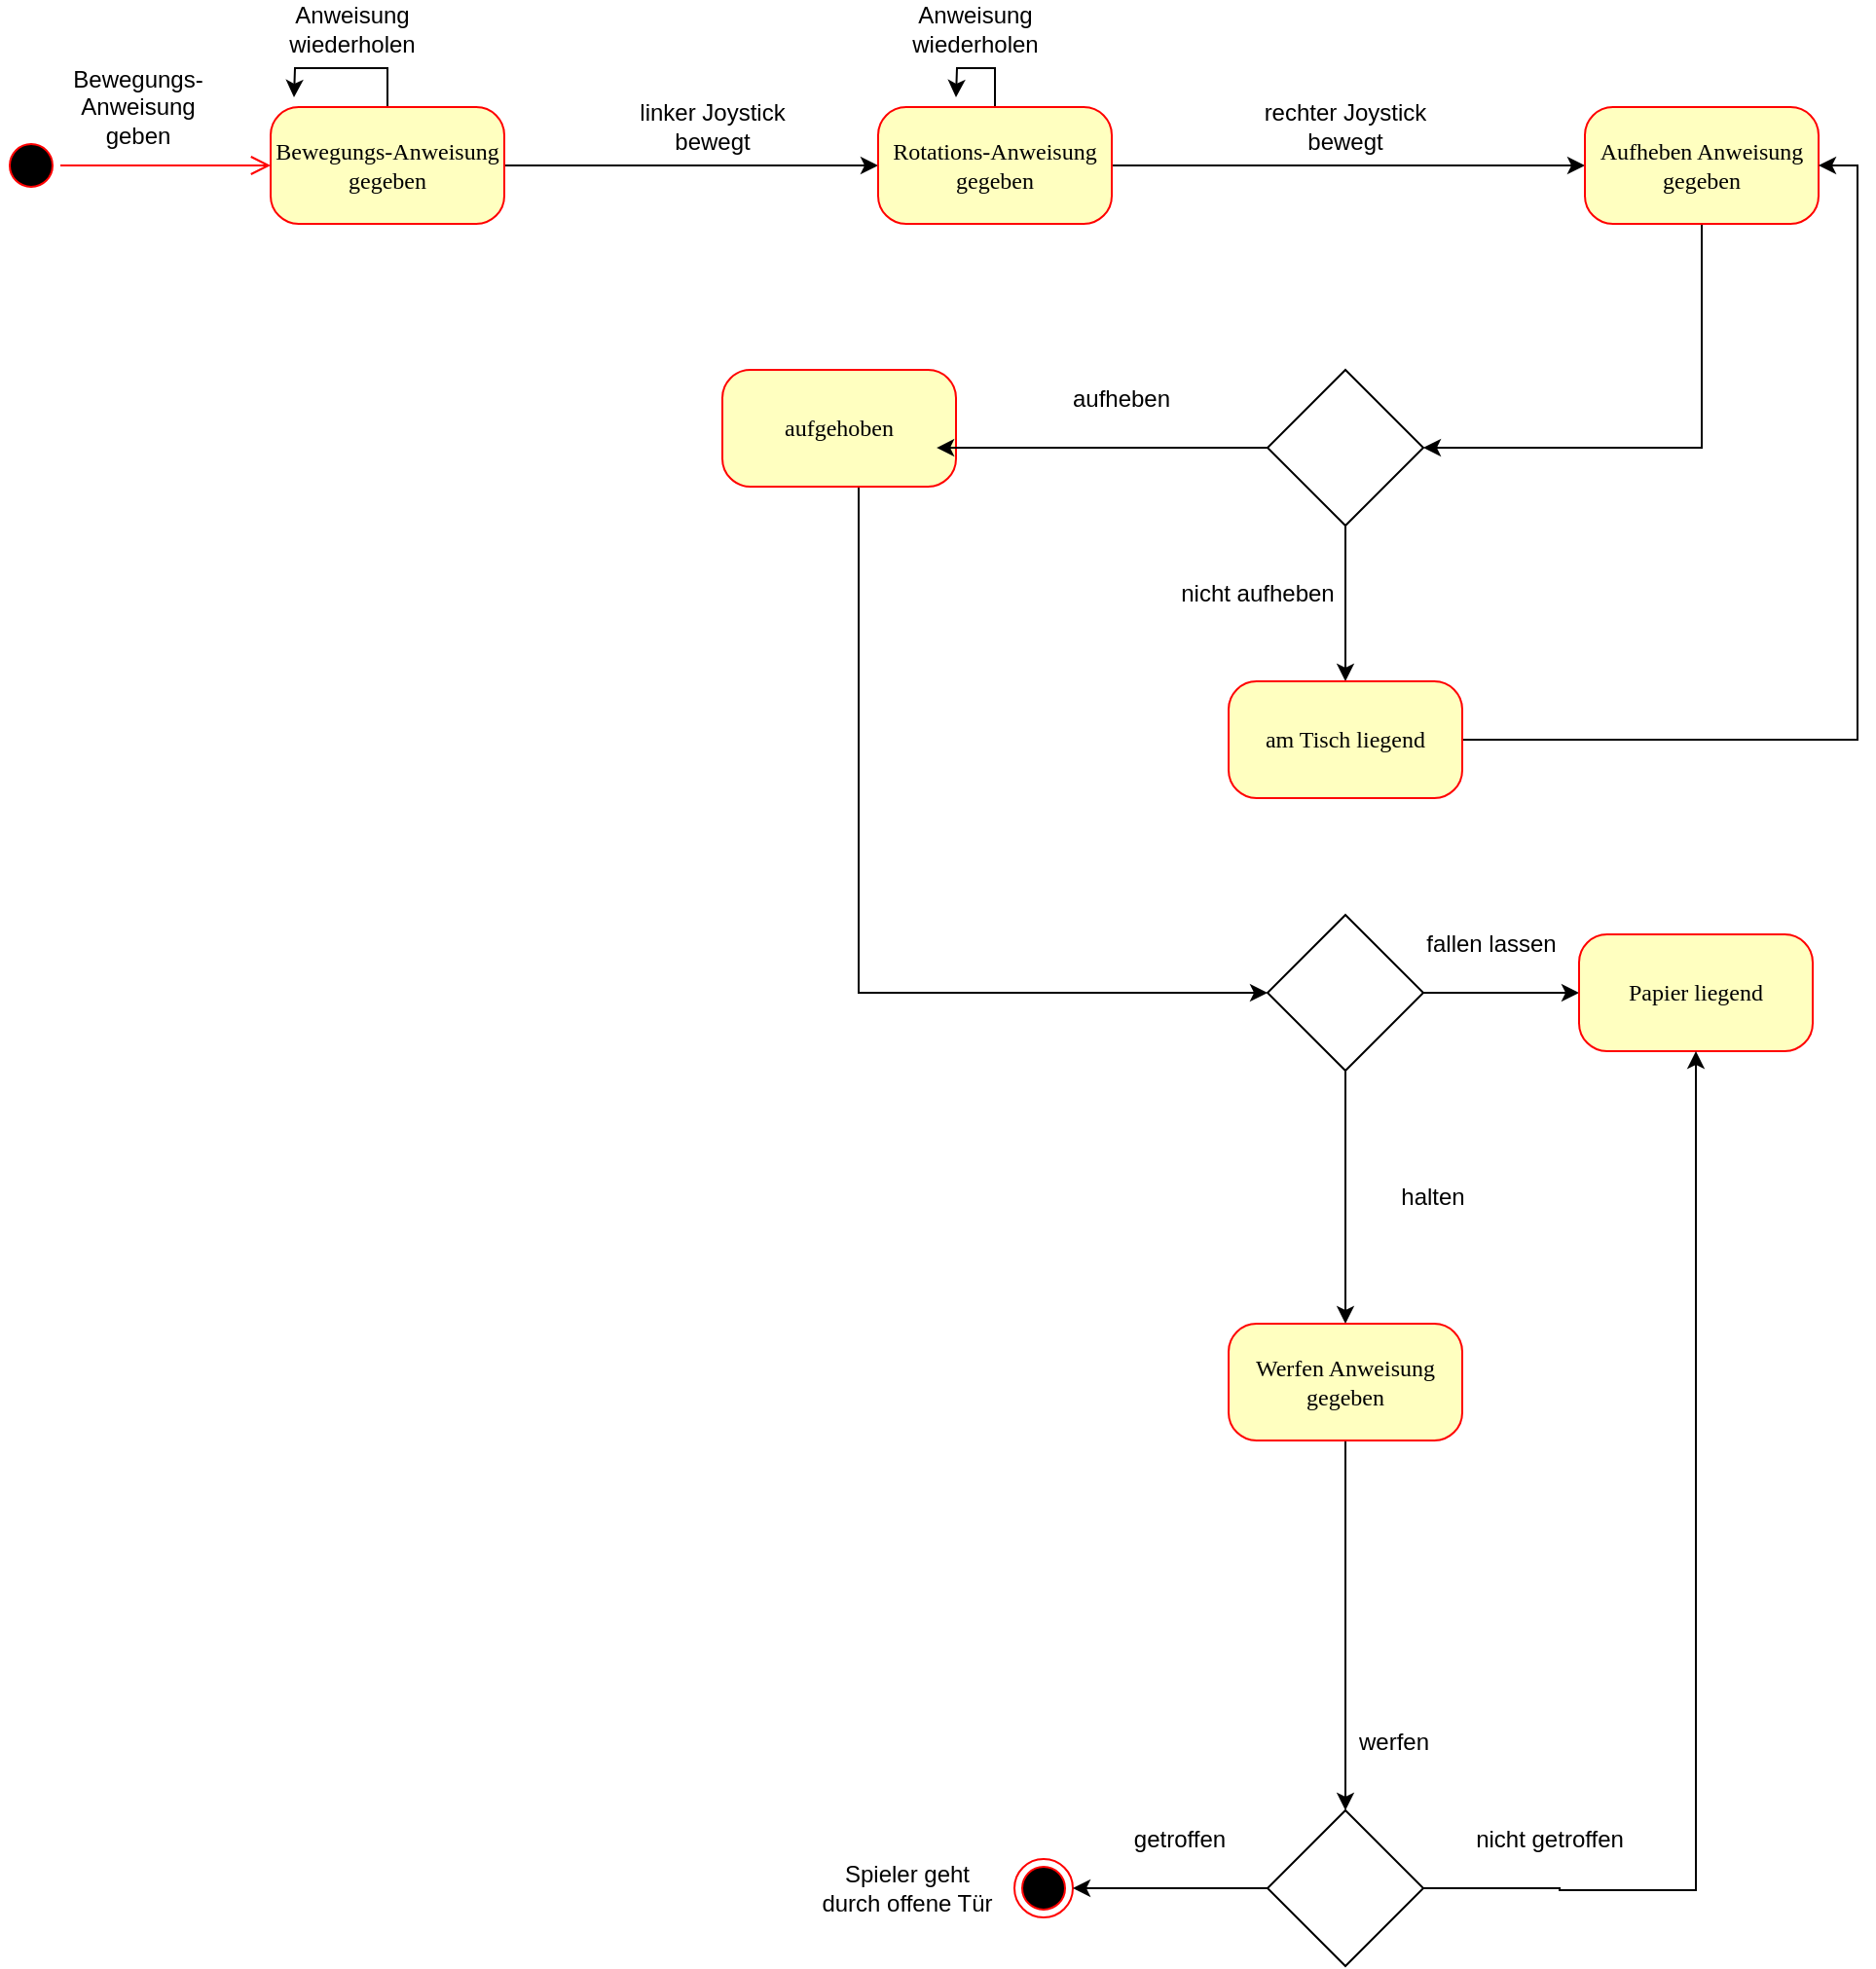 <mxfile version="24.2.3" type="device">
  <diagram name="Seite-1" id="_WPFC1hnVViK7Obacsdg">
    <mxGraphModel dx="1434" dy="780" grid="1" gridSize="10" guides="1" tooltips="1" connect="1" arrows="1" fold="1" page="1" pageScale="1" pageWidth="827" pageHeight="1169" math="0" shadow="0">
      <root>
        <mxCell id="0" />
        <mxCell id="1" parent="0" />
        <mxCell id="x5YsZ-lgnN9ZiqodtVXa-1" value="" style="ellipse;html=1;shape=startState;fillColor=#000000;strokeColor=#ff0000;rounded=1;shadow=0;comic=0;labelBackgroundColor=none;fontFamily=Verdana;fontSize=12;fontColor=#000000;align=center;direction=south;" vertex="1" parent="1">
          <mxGeometry x="40" y="90" width="30" height="30" as="geometry" />
        </mxCell>
        <mxCell id="x5YsZ-lgnN9ZiqodtVXa-2" style="edgeStyle=orthogonalEdgeStyle;rounded=0;orthogonalLoop=1;jettySize=auto;html=1;exitX=1;exitY=0.5;exitDx=0;exitDy=0;entryX=0;entryY=0.5;entryDx=0;entryDy=0;" edge="1" parent="1" source="x5YsZ-lgnN9ZiqodtVXa-4" target="x5YsZ-lgnN9ZiqodtVXa-39">
          <mxGeometry relative="1" as="geometry">
            <mxPoint x="410" y="105" as="targetPoint" />
          </mxGeometry>
        </mxCell>
        <mxCell id="x5YsZ-lgnN9ZiqodtVXa-3" style="edgeStyle=orthogonalEdgeStyle;rounded=0;orthogonalLoop=1;jettySize=auto;html=1;" edge="1" parent="1" source="x5YsZ-lgnN9ZiqodtVXa-4">
          <mxGeometry relative="1" as="geometry">
            <mxPoint x="190" y="70" as="targetPoint" />
          </mxGeometry>
        </mxCell>
        <mxCell id="x5YsZ-lgnN9ZiqodtVXa-4" value="Bewegungs-Anweisung gegeben" style="rounded=1;whiteSpace=wrap;html=1;arcSize=24;fillColor=#ffffc0;strokeColor=#ff0000;shadow=0;comic=0;labelBackgroundColor=none;fontFamily=Verdana;fontSize=12;fontColor=#000000;align=center;" vertex="1" parent="1">
          <mxGeometry x="178" y="75" width="120" height="60" as="geometry" />
        </mxCell>
        <mxCell id="x5YsZ-lgnN9ZiqodtVXa-25" value="" style="edgeStyle=orthogonalEdgeStyle;html=1;verticalAlign=bottom;endArrow=open;endSize=8;strokeColor=#ff0000;rounded=0;exitX=0.5;exitY=0;exitDx=0;exitDy=0;entryX=0;entryY=0.5;entryDx=0;entryDy=0;" edge="1" parent="1" source="x5YsZ-lgnN9ZiqodtVXa-1" target="x5YsZ-lgnN9ZiqodtVXa-4">
          <mxGeometry relative="1" as="geometry">
            <mxPoint x="520" y="170" as="targetPoint" />
            <mxPoint x="260" y="190" as="sourcePoint" />
          </mxGeometry>
        </mxCell>
        <mxCell id="x5YsZ-lgnN9ZiqodtVXa-30" value="linker Joystick bewegt" style="text;html=1;align=center;verticalAlign=middle;whiteSpace=wrap;rounded=0;" vertex="1" parent="1">
          <mxGeometry x="360" y="70" width="90" height="30" as="geometry" />
        </mxCell>
        <mxCell id="x5YsZ-lgnN9ZiqodtVXa-31" value="rechter Joystick bewegt" style="text;html=1;align=center;verticalAlign=middle;whiteSpace=wrap;rounded=0;" vertex="1" parent="1">
          <mxGeometry x="685" y="70" width="90" height="30" as="geometry" />
        </mxCell>
        <mxCell id="x5YsZ-lgnN9ZiqodtVXa-34" value="Spieler geht durch offene Tür" style="text;html=1;align=center;verticalAlign=middle;whiteSpace=wrap;rounded=0;" vertex="1" parent="1">
          <mxGeometry x="460" y="975" width="90" height="30" as="geometry" />
        </mxCell>
        <mxCell id="x5YsZ-lgnN9ZiqodtVXa-35" value="Anweisung wiederholen" style="text;html=1;align=center;verticalAlign=middle;whiteSpace=wrap;rounded=0;" vertex="1" parent="1">
          <mxGeometry x="190" y="20" width="60" height="30" as="geometry" />
        </mxCell>
        <mxCell id="x5YsZ-lgnN9ZiqodtVXa-36" value="a" style="ellipse;html=1;shape=endState;fillColor=#000000;strokeColor=#ff0000;" vertex="1" parent="1">
          <mxGeometry x="560" y="975" width="30" height="30" as="geometry" />
        </mxCell>
        <mxCell id="x5YsZ-lgnN9ZiqodtVXa-37" style="edgeStyle=orthogonalEdgeStyle;rounded=0;orthogonalLoop=1;jettySize=auto;html=1;entryX=0;entryY=0.5;entryDx=0;entryDy=0;" edge="1" parent="1" source="x5YsZ-lgnN9ZiqodtVXa-39">
          <mxGeometry relative="1" as="geometry">
            <mxPoint x="853" y="105" as="targetPoint" />
          </mxGeometry>
        </mxCell>
        <mxCell id="x5YsZ-lgnN9ZiqodtVXa-96" style="edgeStyle=orthogonalEdgeStyle;rounded=0;orthogonalLoop=1;jettySize=auto;html=1;" edge="1" parent="1" source="x5YsZ-lgnN9ZiqodtVXa-39">
          <mxGeometry relative="1" as="geometry">
            <mxPoint x="530" y="70" as="targetPoint" />
          </mxGeometry>
        </mxCell>
        <mxCell id="x5YsZ-lgnN9ZiqodtVXa-39" value="Rotations-Anweisung gegeben" style="rounded=1;whiteSpace=wrap;html=1;arcSize=24;fillColor=#ffffc0;strokeColor=#ff0000;shadow=0;comic=0;labelBackgroundColor=none;fontFamily=Verdana;fontSize=12;fontColor=#000000;align=center;" vertex="1" parent="1">
          <mxGeometry x="490" y="75" width="120" height="60" as="geometry" />
        </mxCell>
        <mxCell id="x5YsZ-lgnN9ZiqodtVXa-40" value="Anweisung wiederholen" style="text;html=1;align=center;verticalAlign=middle;whiteSpace=wrap;rounded=0;" vertex="1" parent="1">
          <mxGeometry x="510" y="20" width="60" height="30" as="geometry" />
        </mxCell>
        <mxCell id="x5YsZ-lgnN9ZiqodtVXa-41" value="Bewegungs-Anweisung geben" style="text;html=1;align=center;verticalAlign=middle;whiteSpace=wrap;rounded=0;" vertex="1" parent="1">
          <mxGeometry x="80" y="60" width="60" height="30" as="geometry" />
        </mxCell>
        <mxCell id="x5YsZ-lgnN9ZiqodtVXa-97" style="edgeStyle=orthogonalEdgeStyle;rounded=0;orthogonalLoop=1;jettySize=auto;html=1;entryX=1;entryY=0.5;entryDx=0;entryDy=0;" edge="1" parent="1" source="x5YsZ-lgnN9ZiqodtVXa-43" target="x5YsZ-lgnN9ZiqodtVXa-50">
          <mxGeometry relative="1" as="geometry">
            <mxPoint x="913" y="250" as="targetPoint" />
            <Array as="points">
              <mxPoint x="913" y="250" />
            </Array>
          </mxGeometry>
        </mxCell>
        <mxCell id="x5YsZ-lgnN9ZiqodtVXa-43" value="Aufheben Anweisung gegeben" style="rounded=1;whiteSpace=wrap;html=1;arcSize=24;fillColor=#ffffc0;strokeColor=#ff0000;shadow=0;comic=0;labelBackgroundColor=none;fontFamily=Verdana;fontSize=12;fontColor=#000000;align=center;" vertex="1" parent="1">
          <mxGeometry x="853" y="75" width="120" height="60" as="geometry" />
        </mxCell>
        <mxCell id="x5YsZ-lgnN9ZiqodtVXa-57" style="edgeStyle=orthogonalEdgeStyle;rounded=0;orthogonalLoop=1;jettySize=auto;html=1;entryX=0.5;entryY=0;entryDx=0;entryDy=0;" edge="1" parent="1" source="x5YsZ-lgnN9ZiqodtVXa-50" target="x5YsZ-lgnN9ZiqodtVXa-55">
          <mxGeometry relative="1" as="geometry" />
        </mxCell>
        <mxCell id="x5YsZ-lgnN9ZiqodtVXa-50" value="" style="rhombus;whiteSpace=wrap;html=1;" vertex="1" parent="1">
          <mxGeometry x="690" y="210" width="80" height="80" as="geometry" />
        </mxCell>
        <mxCell id="x5YsZ-lgnN9ZiqodtVXa-78" style="edgeStyle=orthogonalEdgeStyle;rounded=0;orthogonalLoop=1;jettySize=auto;html=1;entryX=0;entryY=0.5;entryDx=0;entryDy=0;" edge="1" parent="1" source="x5YsZ-lgnN9ZiqodtVXa-53" target="x5YsZ-lgnN9ZiqodtVXa-59">
          <mxGeometry relative="1" as="geometry">
            <mxPoint x="470" y="530" as="targetPoint" />
            <Array as="points">
              <mxPoint x="480" y="530" />
            </Array>
          </mxGeometry>
        </mxCell>
        <mxCell id="x5YsZ-lgnN9ZiqodtVXa-53" value="aufgehoben" style="rounded=1;whiteSpace=wrap;html=1;arcSize=24;fillColor=#ffffc0;strokeColor=#ff0000;shadow=0;comic=0;labelBackgroundColor=none;fontFamily=Verdana;fontSize=12;fontColor=#000000;align=center;" vertex="1" parent="1">
          <mxGeometry x="410" y="210" width="120" height="60" as="geometry" />
        </mxCell>
        <mxCell id="x5YsZ-lgnN9ZiqodtVXa-54" style="edgeStyle=orthogonalEdgeStyle;rounded=0;orthogonalLoop=1;jettySize=auto;html=1;entryX=0.917;entryY=0.667;entryDx=0;entryDy=0;entryPerimeter=0;" edge="1" parent="1" source="x5YsZ-lgnN9ZiqodtVXa-50" target="x5YsZ-lgnN9ZiqodtVXa-53">
          <mxGeometry relative="1" as="geometry" />
        </mxCell>
        <mxCell id="x5YsZ-lgnN9ZiqodtVXa-71" style="edgeStyle=orthogonalEdgeStyle;rounded=0;orthogonalLoop=1;jettySize=auto;html=1;entryX=1;entryY=0.5;entryDx=0;entryDy=0;" edge="1" parent="1" source="x5YsZ-lgnN9ZiqodtVXa-55" target="x5YsZ-lgnN9ZiqodtVXa-43">
          <mxGeometry relative="1" as="geometry">
            <mxPoint x="1040" y="110" as="targetPoint" />
          </mxGeometry>
        </mxCell>
        <mxCell id="x5YsZ-lgnN9ZiqodtVXa-55" value="am Tisch liegend" style="rounded=1;whiteSpace=wrap;html=1;arcSize=24;fillColor=#ffffc0;strokeColor=#ff0000;shadow=0;comic=0;labelBackgroundColor=none;fontFamily=Verdana;fontSize=12;fontColor=#000000;align=center;" vertex="1" parent="1">
          <mxGeometry x="670" y="370" width="120" height="60" as="geometry" />
        </mxCell>
        <mxCell id="x5YsZ-lgnN9ZiqodtVXa-56" value="aufheben" style="text;html=1;align=center;verticalAlign=middle;whiteSpace=wrap;rounded=0;" vertex="1" parent="1">
          <mxGeometry x="570" y="210" width="90" height="30" as="geometry" />
        </mxCell>
        <mxCell id="x5YsZ-lgnN9ZiqodtVXa-58" value="nicht aufheben" style="text;html=1;align=center;verticalAlign=middle;whiteSpace=wrap;rounded=0;" vertex="1" parent="1">
          <mxGeometry x="640" y="310" width="90" height="30" as="geometry" />
        </mxCell>
        <mxCell id="x5YsZ-lgnN9ZiqodtVXa-66" style="edgeStyle=orthogonalEdgeStyle;rounded=0;orthogonalLoop=1;jettySize=auto;html=1;entryX=0.5;entryY=0;entryDx=0;entryDy=0;" edge="1" parent="1" source="x5YsZ-lgnN9ZiqodtVXa-59" target="x5YsZ-lgnN9ZiqodtVXa-80">
          <mxGeometry relative="1" as="geometry">
            <mxPoint x="730" y="640" as="targetPoint" />
          </mxGeometry>
        </mxCell>
        <mxCell id="x5YsZ-lgnN9ZiqodtVXa-72" style="edgeStyle=orthogonalEdgeStyle;rounded=0;orthogonalLoop=1;jettySize=auto;html=1;entryX=0;entryY=0.5;entryDx=0;entryDy=0;" edge="1" parent="1" source="x5YsZ-lgnN9ZiqodtVXa-59" target="x5YsZ-lgnN9ZiqodtVXa-62">
          <mxGeometry relative="1" as="geometry" />
        </mxCell>
        <mxCell id="x5YsZ-lgnN9ZiqodtVXa-59" value="" style="rhombus;whiteSpace=wrap;html=1;" vertex="1" parent="1">
          <mxGeometry x="690" y="490" width="80" height="80" as="geometry" />
        </mxCell>
        <mxCell id="x5YsZ-lgnN9ZiqodtVXa-62" value="Papier liegend" style="rounded=1;whiteSpace=wrap;html=1;arcSize=24;fillColor=#ffffc0;strokeColor=#ff0000;shadow=0;comic=0;labelBackgroundColor=none;fontFamily=Verdana;fontSize=12;fontColor=#000000;align=center;" vertex="1" parent="1">
          <mxGeometry x="850" y="500" width="120" height="60" as="geometry" />
        </mxCell>
        <mxCell id="x5YsZ-lgnN9ZiqodtVXa-64" value="fallen lassen" style="text;html=1;align=center;verticalAlign=middle;whiteSpace=wrap;rounded=0;" vertex="1" parent="1">
          <mxGeometry x="760" y="490" width="90" height="30" as="geometry" />
        </mxCell>
        <mxCell id="x5YsZ-lgnN9ZiqodtVXa-67" value="halten" style="text;html=1;align=center;verticalAlign=middle;whiteSpace=wrap;rounded=0;" vertex="1" parent="1">
          <mxGeometry x="730" y="620" width="90" height="30" as="geometry" />
        </mxCell>
        <mxCell id="x5YsZ-lgnN9ZiqodtVXa-84" style="edgeStyle=orthogonalEdgeStyle;rounded=0;orthogonalLoop=1;jettySize=auto;html=1;" edge="1" parent="1" source="x5YsZ-lgnN9ZiqodtVXa-80" target="x5YsZ-lgnN9ZiqodtVXa-83">
          <mxGeometry relative="1" as="geometry" />
        </mxCell>
        <mxCell id="x5YsZ-lgnN9ZiqodtVXa-80" value="Werfen Anweisung gegeben" style="rounded=1;whiteSpace=wrap;html=1;arcSize=24;fillColor=#ffffc0;strokeColor=#ff0000;shadow=0;comic=0;labelBackgroundColor=none;fontFamily=Verdana;fontSize=12;fontColor=#000000;align=center;" vertex="1" parent="1">
          <mxGeometry x="670" y="700" width="120" height="60" as="geometry" />
        </mxCell>
        <mxCell id="x5YsZ-lgnN9ZiqodtVXa-87" style="edgeStyle=orthogonalEdgeStyle;rounded=0;orthogonalLoop=1;jettySize=auto;html=1;" edge="1" parent="1" source="x5YsZ-lgnN9ZiqodtVXa-83" target="x5YsZ-lgnN9ZiqodtVXa-62">
          <mxGeometry relative="1" as="geometry">
            <mxPoint x="910" y="990" as="targetPoint" />
            <Array as="points">
              <mxPoint x="840" y="990" />
              <mxPoint x="840" y="991" />
              <mxPoint x="910" y="991" />
            </Array>
          </mxGeometry>
        </mxCell>
        <mxCell id="x5YsZ-lgnN9ZiqodtVXa-90" style="edgeStyle=orthogonalEdgeStyle;rounded=0;orthogonalLoop=1;jettySize=auto;html=1;entryX=1;entryY=0.5;entryDx=0;entryDy=0;" edge="1" parent="1" source="x5YsZ-lgnN9ZiqodtVXa-83" target="x5YsZ-lgnN9ZiqodtVXa-36">
          <mxGeometry relative="1" as="geometry">
            <mxPoint x="580" y="990" as="targetPoint" />
          </mxGeometry>
        </mxCell>
        <mxCell id="x5YsZ-lgnN9ZiqodtVXa-83" value="" style="rhombus;whiteSpace=wrap;html=1;" vertex="1" parent="1">
          <mxGeometry x="690" y="950" width="80" height="80" as="geometry" />
        </mxCell>
        <mxCell id="x5YsZ-lgnN9ZiqodtVXa-88" value="nicht getroffen" style="text;html=1;align=center;verticalAlign=middle;whiteSpace=wrap;rounded=0;" vertex="1" parent="1">
          <mxGeometry x="790" y="950" width="90" height="30" as="geometry" />
        </mxCell>
        <mxCell id="x5YsZ-lgnN9ZiqodtVXa-91" value="getroffen" style="text;html=1;align=center;verticalAlign=middle;whiteSpace=wrap;rounded=0;" vertex="1" parent="1">
          <mxGeometry x="600" y="950" width="90" height="30" as="geometry" />
        </mxCell>
        <mxCell id="x5YsZ-lgnN9ZiqodtVXa-92" value="werfen" style="text;html=1;align=center;verticalAlign=middle;whiteSpace=wrap;rounded=0;" vertex="1" parent="1">
          <mxGeometry x="710" y="900" width="90" height="30" as="geometry" />
        </mxCell>
      </root>
    </mxGraphModel>
  </diagram>
</mxfile>
